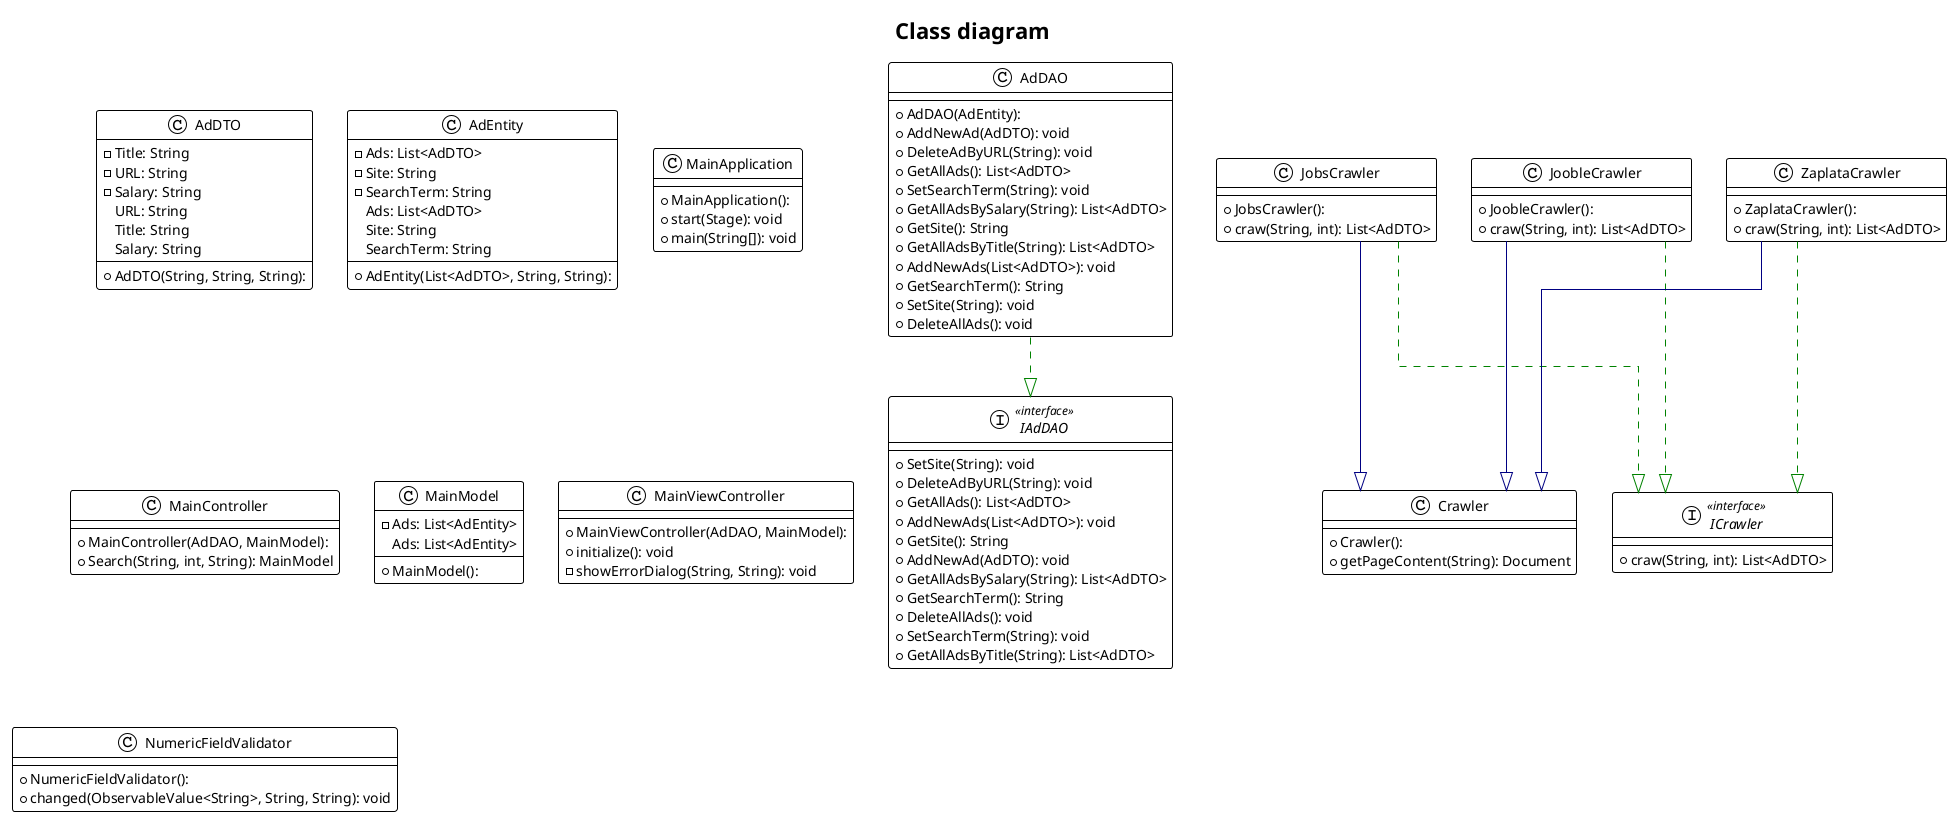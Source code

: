 @startuml

!theme plain
top to bottom direction
skinparam linetype ortho
title "Class diagram"
class AdDAO {
  + AdDAO(AdEntity): 
  + AddNewAd(AdDTO): void
  + DeleteAdByURL(String): void
  + GetAllAds(): List<AdDTO>
  + SetSearchTerm(String): void
  + GetAllAdsBySalary(String): List<AdDTO>
  + GetSite(): String
  + GetAllAdsByTitle(String): List<AdDTO>
  + AddNewAds(List<AdDTO>): void
  + GetSearchTerm(): String
  + SetSite(String): void
  + DeleteAllAds(): void
}
class AdDTO {
  + AdDTO(String, String, String): 
  - Title: String
  - URL: String
  - Salary: String
   URL: String
   Title: String
   Salary: String
}
class AdEntity {
  + AdEntity(List<AdDTO>, String, String): 
  - Ads: List<AdDTO>
  - Site: String
  - SearchTerm: String
   Ads: List<AdDTO>
   Site: String
   SearchTerm: String
}
class Crawler {
  + Crawler(): 
  + getPageContent(String): Document
}
interface IAdDAO << interface >> {
  + SetSite(String): void
  + DeleteAdByURL(String): void
  + GetAllAds(): List<AdDTO>
  + AddNewAds(List<AdDTO>): void
  + GetSite(): String
  + AddNewAd(AdDTO): void
  + GetAllAdsBySalary(String): List<AdDTO>
  + GetSearchTerm(): String
  + DeleteAllAds(): void
  + SetSearchTerm(String): void
  + GetAllAdsByTitle(String): List<AdDTO>
}
interface ICrawler << interface >> {
  + craw(String, int): List<AdDTO>
}
class JobsCrawler {
  + JobsCrawler(): 
  + craw(String, int): List<AdDTO>
}
class JoobleCrawler {
  + JoobleCrawler(): 
  + craw(String, int): List<AdDTO>
}
class MainApplication {
  + MainApplication(): 
  + start(Stage): void
  + main(String[]): void
}
class MainController {
  + MainController(AdDAO, MainModel): 
  + Search(String, int, String): MainModel
}
class MainModel {
  + MainModel(): 
  - Ads: List<AdEntity>
   Ads: List<AdEntity>
}
class MainViewController {
  + MainViewController(AdDAO, MainModel): 
  + initialize(): void
  - showErrorDialog(String, String): void
}
class NumericFieldValidator {
  + NumericFieldValidator(): 
  + changed(ObservableValue<String>, String, String): void
}
class ZaplataCrawler {
  + ZaplataCrawler(): 
  + craw(String, int): List<AdDTO>
}

AdDAO                  -[#008200,dashed]-^  IAdDAO                
JobsCrawler            -[#000082,plain]-^  Crawler               
JobsCrawler            -[#008200,dashed]-^  ICrawler
JoobleCrawler          -[#000082,plain]-^  Crawler
JoobleCrawler          -[#008200,dashed]-^  ICrawler
ZaplataCrawler         -[#000082,plain]-^  Crawler               
ZaplataCrawler         -[#008200,dashed]-^  ICrawler              
@enduml